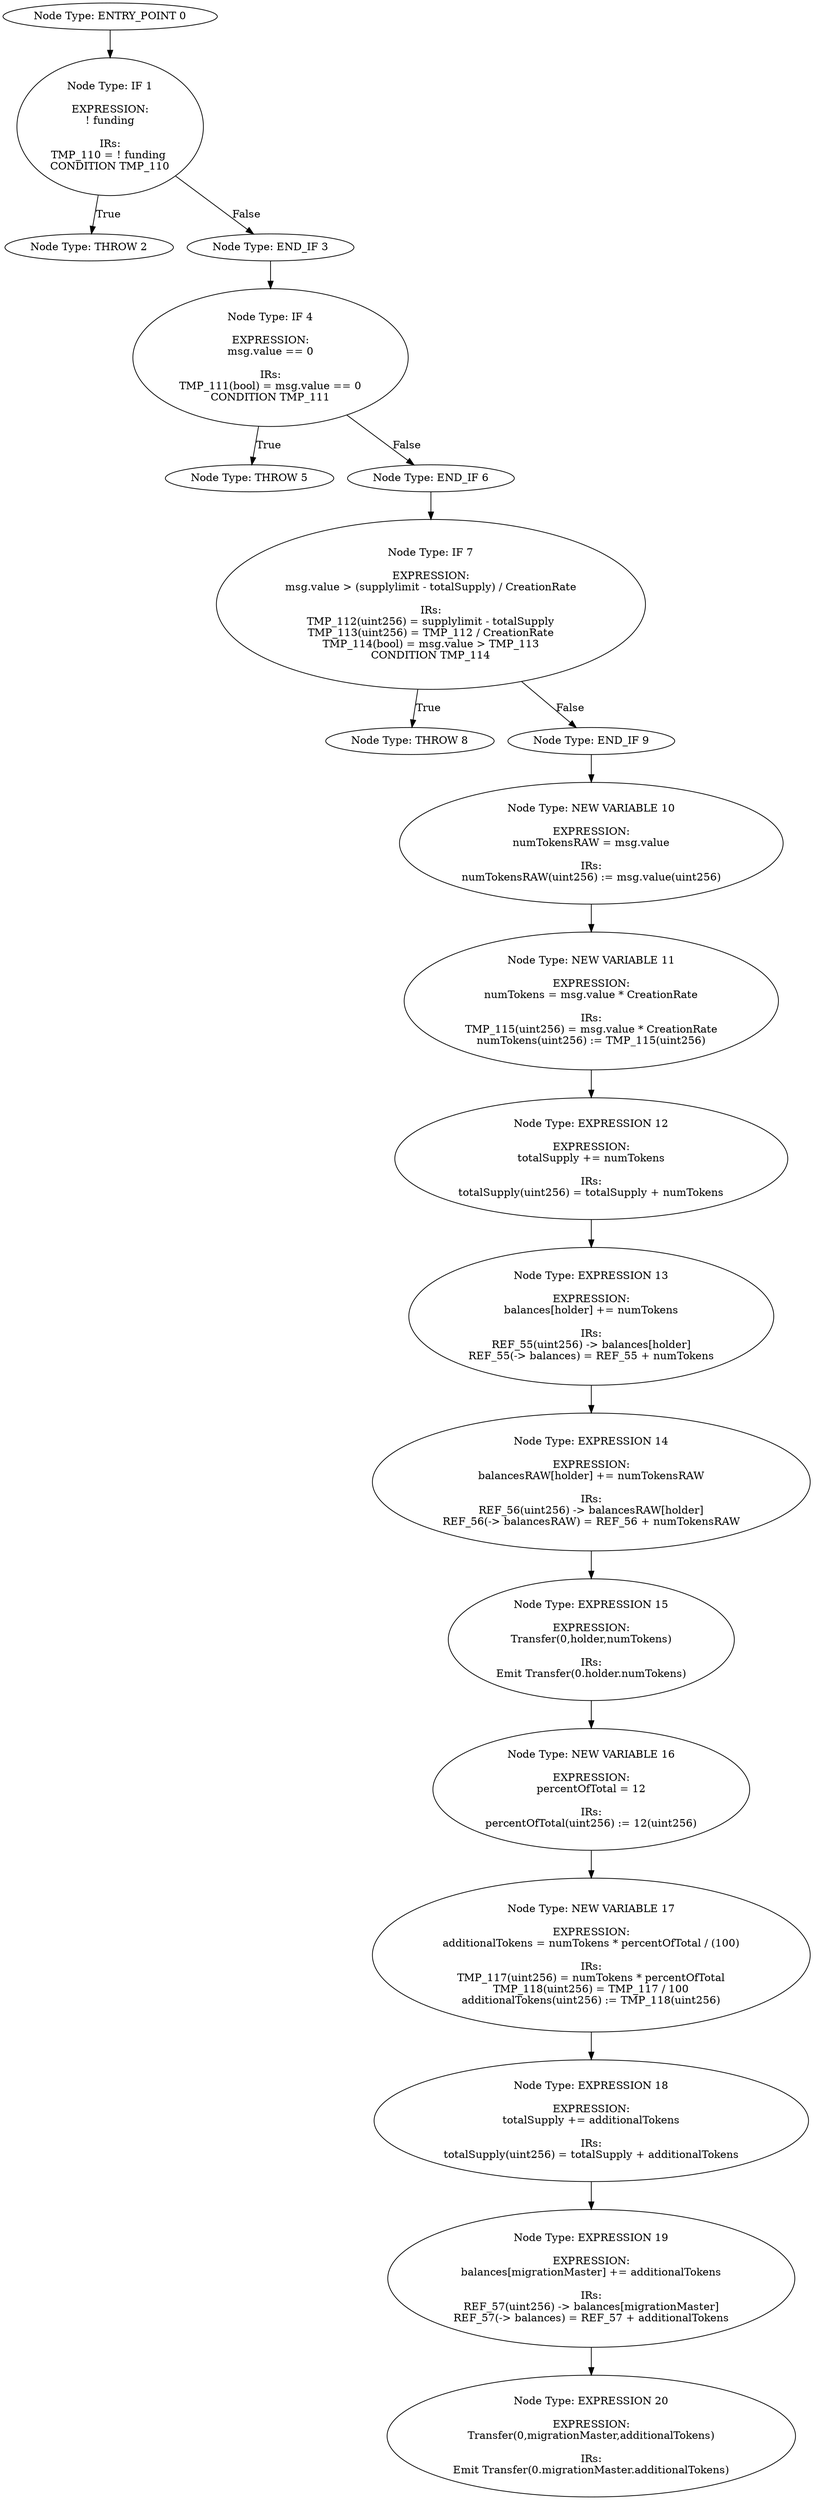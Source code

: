digraph{
0[label="Node Type: ENTRY_POINT 0
"];
0->1;
1[label="Node Type: IF 1

EXPRESSION:
! funding

IRs:
TMP_110 = ! funding 
CONDITION TMP_110"];
1->2[label="True"];
1->3[label="False"];
2[label="Node Type: THROW 2
"];
3[label="Node Type: END_IF 3
"];
3->4;
4[label="Node Type: IF 4

EXPRESSION:
msg.value == 0

IRs:
TMP_111(bool) = msg.value == 0
CONDITION TMP_111"];
4->5[label="True"];
4->6[label="False"];
5[label="Node Type: THROW 5
"];
6[label="Node Type: END_IF 6
"];
6->7;
7[label="Node Type: IF 7

EXPRESSION:
msg.value > (supplylimit - totalSupply) / CreationRate

IRs:
TMP_112(uint256) = supplylimit - totalSupply
TMP_113(uint256) = TMP_112 / CreationRate
TMP_114(bool) = msg.value > TMP_113
CONDITION TMP_114"];
7->8[label="True"];
7->9[label="False"];
8[label="Node Type: THROW 8
"];
9[label="Node Type: END_IF 9
"];
9->10;
10[label="Node Type: NEW VARIABLE 10

EXPRESSION:
numTokensRAW = msg.value

IRs:
numTokensRAW(uint256) := msg.value(uint256)"];
10->11;
11[label="Node Type: NEW VARIABLE 11

EXPRESSION:
numTokens = msg.value * CreationRate

IRs:
TMP_115(uint256) = msg.value * CreationRate
numTokens(uint256) := TMP_115(uint256)"];
11->12;
12[label="Node Type: EXPRESSION 12

EXPRESSION:
totalSupply += numTokens

IRs:
totalSupply(uint256) = totalSupply + numTokens"];
12->13;
13[label="Node Type: EXPRESSION 13

EXPRESSION:
balances[holder] += numTokens

IRs:
REF_55(uint256) -> balances[holder]
REF_55(-> balances) = REF_55 + numTokens"];
13->14;
14[label="Node Type: EXPRESSION 14

EXPRESSION:
balancesRAW[holder] += numTokensRAW

IRs:
REF_56(uint256) -> balancesRAW[holder]
REF_56(-> balancesRAW) = REF_56 + numTokensRAW"];
14->15;
15[label="Node Type: EXPRESSION 15

EXPRESSION:
Transfer(0,holder,numTokens)

IRs:
Emit Transfer(0.holder.numTokens)"];
15->16;
16[label="Node Type: NEW VARIABLE 16

EXPRESSION:
percentOfTotal = 12

IRs:
percentOfTotal(uint256) := 12(uint256)"];
16->17;
17[label="Node Type: NEW VARIABLE 17

EXPRESSION:
additionalTokens = numTokens * percentOfTotal / (100)

IRs:
TMP_117(uint256) = numTokens * percentOfTotal
TMP_118(uint256) = TMP_117 / 100
additionalTokens(uint256) := TMP_118(uint256)"];
17->18;
18[label="Node Type: EXPRESSION 18

EXPRESSION:
totalSupply += additionalTokens

IRs:
totalSupply(uint256) = totalSupply + additionalTokens"];
18->19;
19[label="Node Type: EXPRESSION 19

EXPRESSION:
balances[migrationMaster] += additionalTokens

IRs:
REF_57(uint256) -> balances[migrationMaster]
REF_57(-> balances) = REF_57 + additionalTokens"];
19->20;
20[label="Node Type: EXPRESSION 20

EXPRESSION:
Transfer(0,migrationMaster,additionalTokens)

IRs:
Emit Transfer(0.migrationMaster.additionalTokens)"];
}
